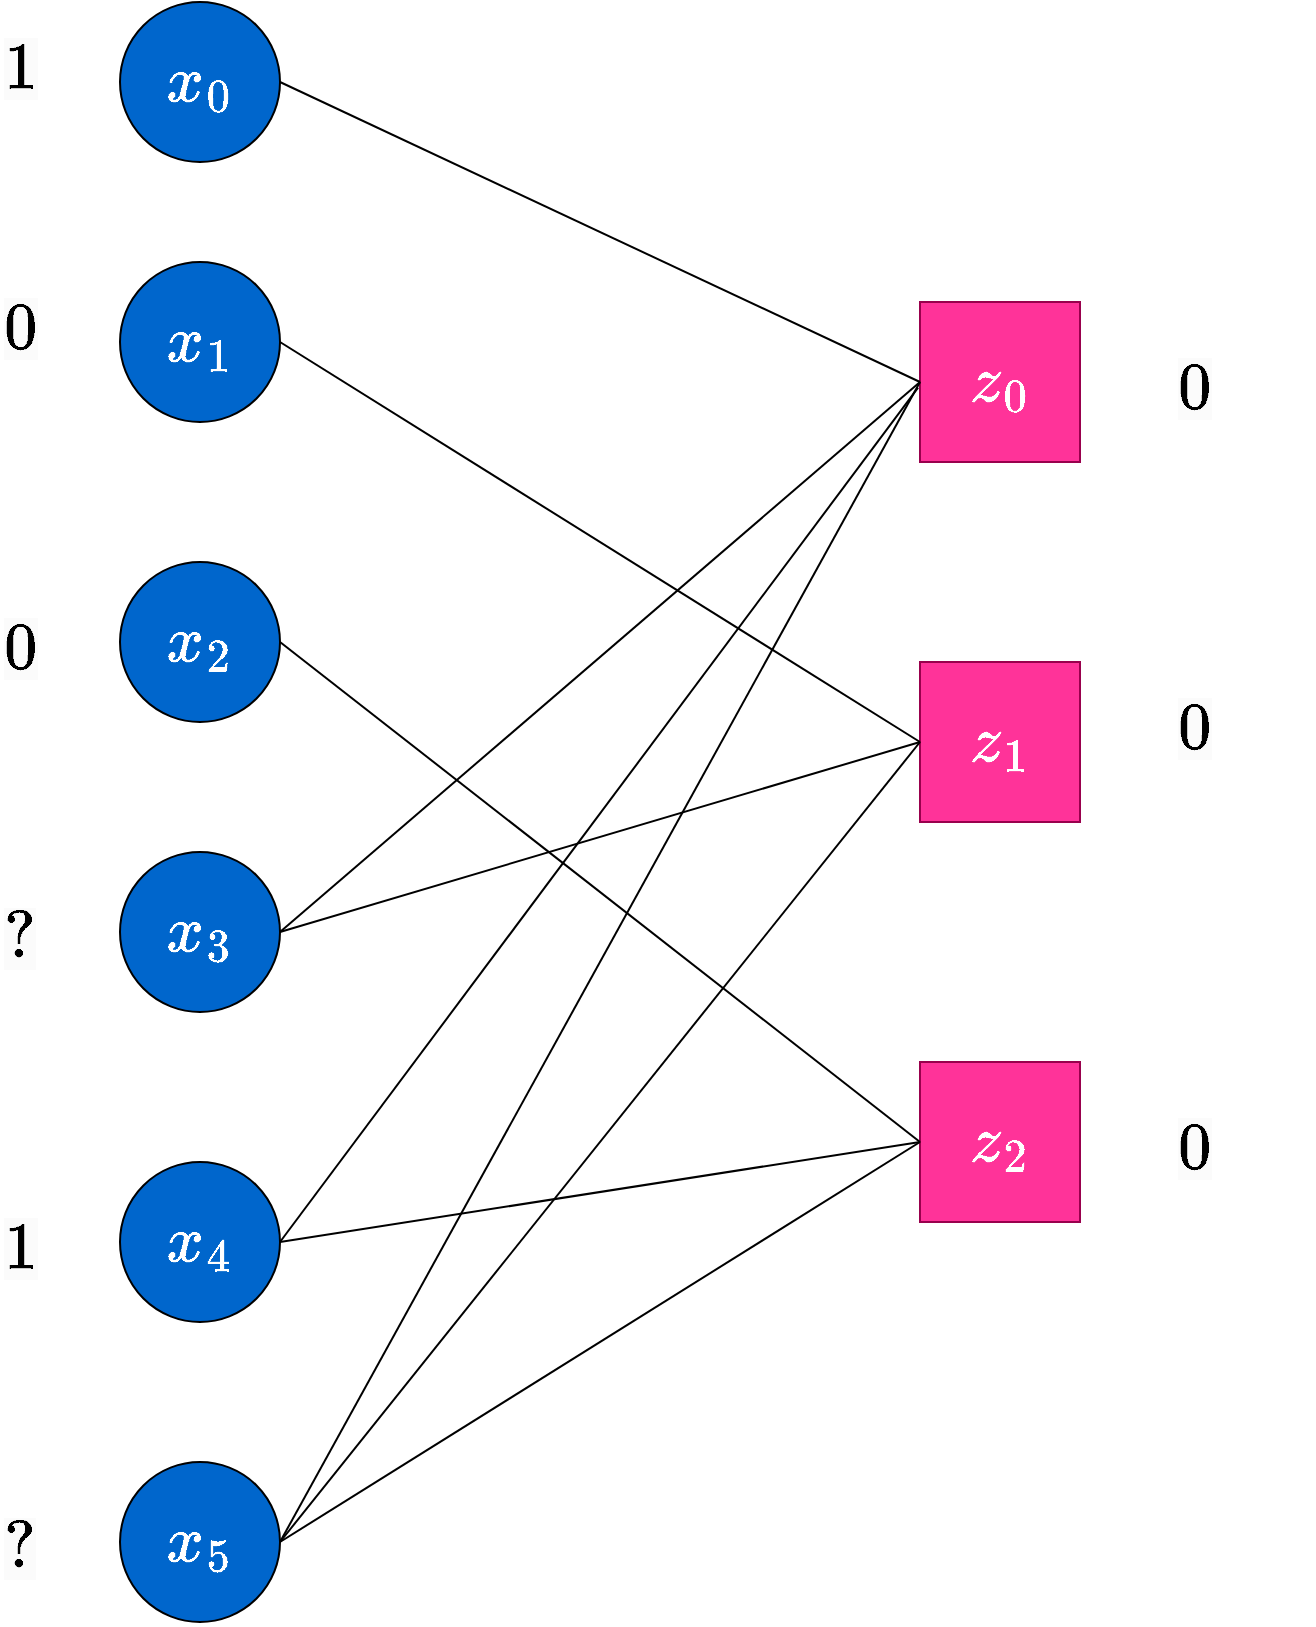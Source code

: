 <mxfile version="26.0.10">
  <diagram name="Page-1" id="xY8BbDD6V1Xm8JZrcFOM">
    <mxGraphModel dx="1397" dy="1007" grid="1" gridSize="10" guides="1" tooltips="1" connect="1" arrows="1" fold="1" page="1" pageScale="1" pageWidth="827" pageHeight="1169" math="1" shadow="0">
      <root>
        <mxCell id="0" />
        <mxCell id="1" parent="0" />
        <mxCell id="z2Lx5dUMqIKF2mfZhz_8-2" value="\(x_0\)" style="ellipse;whiteSpace=wrap;html=1;aspect=fixed;fontSize=28;labelBackgroundColor=none;fillColor=#0066CC;fontColor=#FFFFFF;" parent="1" vertex="1">
          <mxGeometry x="173" y="30" width="80" height="80" as="geometry" />
        </mxCell>
        <mxCell id="z2Lx5dUMqIKF2mfZhz_8-3" value="\(x_1\)" style="ellipse;whiteSpace=wrap;html=1;aspect=fixed;fontSize=28;labelBackgroundColor=none;fillColor=#0066CC;fontColor=#FFFFFF;" parent="1" vertex="1">
          <mxGeometry x="173" y="160" width="80" height="80" as="geometry" />
        </mxCell>
        <mxCell id="z2Lx5dUMqIKF2mfZhz_8-8" value="\(z_0\)" style="whiteSpace=wrap;html=1;aspect=fixed;fontSize=28;fontColor=#FFFFFF;strokeColor=#99004D;fillColor=#FF3399;" parent="1" vertex="1">
          <mxGeometry x="573" y="180" width="80" height="80" as="geometry" />
        </mxCell>
        <mxCell id="z2Lx5dUMqIKF2mfZhz_8-11" value="\(x_2\)" style="ellipse;whiteSpace=wrap;html=1;aspect=fixed;fontSize=28;labelBackgroundColor=none;fillColor=#0066CC;fontColor=#FFFFFF;" parent="1" vertex="1">
          <mxGeometry x="173" y="310" width="80" height="80" as="geometry" />
        </mxCell>
        <mxCell id="z2Lx5dUMqIKF2mfZhz_8-12" value="\(x_3\)" style="ellipse;whiteSpace=wrap;html=1;aspect=fixed;fontSize=28;labelBackgroundColor=none;fillColor=#0066CC;fontColor=#FFFFFF;" parent="1" vertex="1">
          <mxGeometry x="173" y="455" width="80" height="80" as="geometry" />
        </mxCell>
        <mxCell id="z2Lx5dUMqIKF2mfZhz_8-13" value="\(x_4\)" style="ellipse;whiteSpace=wrap;html=1;aspect=fixed;fontSize=28;labelBackgroundColor=none;fillColor=#0066CC;fontColor=#FFFFFF;" parent="1" vertex="1">
          <mxGeometry x="173" y="610" width="80" height="80" as="geometry" />
        </mxCell>
        <mxCell id="z2Lx5dUMqIKF2mfZhz_8-14" value="\(x_5\)" style="ellipse;whiteSpace=wrap;html=1;aspect=fixed;fontSize=28;labelBackgroundColor=none;fillColor=#0066CC;fontColor=#FFFFFF;" parent="1" vertex="1">
          <mxGeometry x="173" y="760" width="80" height="80" as="geometry" />
        </mxCell>
        <mxCell id="z2Lx5dUMqIKF2mfZhz_8-15" style="edgeStyle=orthogonalEdgeStyle;rounded=0;orthogonalLoop=1;jettySize=auto;html=1;exitX=0.5;exitY=1;exitDx=0;exitDy=0;fontColor=#FFFFFF;endArrow=none;startFill=0;" parent="1" source="z2Lx5dUMqIKF2mfZhz_8-14" target="z2Lx5dUMqIKF2mfZhz_8-14" edge="1">
          <mxGeometry relative="1" as="geometry" />
        </mxCell>
        <mxCell id="z2Lx5dUMqIKF2mfZhz_8-17" value="\(z_1\)" style="whiteSpace=wrap;html=1;aspect=fixed;fontSize=28;fontColor=#FFFFFF;strokeColor=#99004D;fillColor=#FF3399;" parent="1" vertex="1">
          <mxGeometry x="573" y="360" width="80" height="80" as="geometry" />
        </mxCell>
        <mxCell id="z2Lx5dUMqIKF2mfZhz_8-18" value="\(z_2\)" style="whiteSpace=wrap;html=1;aspect=fixed;fontSize=28;fontColor=#FFFFFF;strokeColor=#99004D;fillColor=#FF3399;" parent="1" vertex="1">
          <mxGeometry x="573" y="560" width="80" height="80" as="geometry" />
        </mxCell>
        <mxCell id="z2Lx5dUMqIKF2mfZhz_8-20" value="" style="endArrow=none;html=1;rounded=0;exitX=1;exitY=0.5;exitDx=0;exitDy=0;entryX=0;entryY=0.5;entryDx=0;entryDy=0;startFill=0;" parent="1" source="z2Lx5dUMqIKF2mfZhz_8-2" target="z2Lx5dUMqIKF2mfZhz_8-8" edge="1">
          <mxGeometry width="50" height="50" relative="1" as="geometry">
            <mxPoint x="273" y="510" as="sourcePoint" />
            <mxPoint x="323" y="460" as="targetPoint" />
          </mxGeometry>
        </mxCell>
        <mxCell id="z2Lx5dUMqIKF2mfZhz_8-21" value="" style="endArrow=none;html=1;rounded=0;exitX=1;exitY=0.5;exitDx=0;exitDy=0;startFill=0;" parent="1" source="z2Lx5dUMqIKF2mfZhz_8-12" edge="1">
          <mxGeometry width="50" height="50" relative="1" as="geometry">
            <mxPoint x="264" y="190" as="sourcePoint" />
            <mxPoint x="573" y="220" as="targetPoint" />
          </mxGeometry>
        </mxCell>
        <mxCell id="z2Lx5dUMqIKF2mfZhz_8-22" value="" style="endArrow=none;html=1;rounded=0;exitX=1;exitY=0.5;exitDx=0;exitDy=0;entryX=-0.012;entryY=0.535;entryDx=0;entryDy=0;entryPerimeter=0;startFill=0;" parent="1" source="z2Lx5dUMqIKF2mfZhz_8-13" target="z2Lx5dUMqIKF2mfZhz_8-8" edge="1">
          <mxGeometry width="50" height="50" relative="1" as="geometry">
            <mxPoint x="263" y="505" as="sourcePoint" />
            <mxPoint x="543" y="350" as="targetPoint" />
          </mxGeometry>
        </mxCell>
        <mxCell id="z2Lx5dUMqIKF2mfZhz_8-23" value="" style="endArrow=none;html=1;rounded=0;entryX=0;entryY=0.5;entryDx=0;entryDy=0;exitX=1;exitY=0.5;exitDx=0;exitDy=0;startFill=0;" parent="1" source="z2Lx5dUMqIKF2mfZhz_8-14" target="z2Lx5dUMqIKF2mfZhz_8-8" edge="1">
          <mxGeometry width="50" height="50" relative="1" as="geometry">
            <mxPoint x="303" y="740" as="sourcePoint" />
            <mxPoint x="603" y="250" as="targetPoint" />
          </mxGeometry>
        </mxCell>
        <mxCell id="z2Lx5dUMqIKF2mfZhz_8-24" value="" style="endArrow=none;html=1;rounded=0;exitX=1;exitY=0.5;exitDx=0;exitDy=0;entryX=0;entryY=0.5;entryDx=0;entryDy=0;startFill=0;" parent="1" source="z2Lx5dUMqIKF2mfZhz_8-3" target="z2Lx5dUMqIKF2mfZhz_8-17" edge="1">
          <mxGeometry width="50" height="50" relative="1" as="geometry">
            <mxPoint x="253" y="200" as="sourcePoint" />
            <mxPoint x="573" y="350" as="targetPoint" />
          </mxGeometry>
        </mxCell>
        <mxCell id="z2Lx5dUMqIKF2mfZhz_8-27" value="" style="endArrow=none;html=1;rounded=0;entryX=0;entryY=0.5;entryDx=0;entryDy=0;exitX=1;exitY=0.5;exitDx=0;exitDy=0;startFill=0;" parent="1" source="z2Lx5dUMqIKF2mfZhz_8-12" target="z2Lx5dUMqIKF2mfZhz_8-17" edge="1">
          <mxGeometry width="50" height="50" relative="1" as="geometry">
            <mxPoint x="283" y="410" as="sourcePoint" />
            <mxPoint x="593" y="240" as="targetPoint" />
          </mxGeometry>
        </mxCell>
        <mxCell id="z2Lx5dUMqIKF2mfZhz_8-28" value="" style="endArrow=none;html=1;rounded=0;exitX=1;exitY=0.5;exitDx=0;exitDy=0;entryX=0;entryY=0.5;entryDx=0;entryDy=0;startFill=0;" parent="1" source="z2Lx5dUMqIKF2mfZhz_8-14" target="z2Lx5dUMqIKF2mfZhz_8-17" edge="1">
          <mxGeometry width="50" height="50" relative="1" as="geometry">
            <mxPoint x="283" y="100" as="sourcePoint" />
            <mxPoint x="603" y="250" as="targetPoint" />
          </mxGeometry>
        </mxCell>
        <mxCell id="z2Lx5dUMqIKF2mfZhz_8-29" value="" style="endArrow=none;html=1;rounded=0;exitX=1;exitY=0.5;exitDx=0;exitDy=0;entryX=0;entryY=0.5;entryDx=0;entryDy=0;startFill=0;" parent="1" source="z2Lx5dUMqIKF2mfZhz_8-11" target="z2Lx5dUMqIKF2mfZhz_8-18" edge="1">
          <mxGeometry width="50" height="50" relative="1" as="geometry">
            <mxPoint x="293" y="110" as="sourcePoint" />
            <mxPoint x="613" y="260" as="targetPoint" />
          </mxGeometry>
        </mxCell>
        <mxCell id="z2Lx5dUMqIKF2mfZhz_8-30" value="" style="endArrow=none;html=1;rounded=0;exitX=1;exitY=0.5;exitDx=0;exitDy=0;startFill=0;" parent="1" source="z2Lx5dUMqIKF2mfZhz_8-13" edge="1">
          <mxGeometry width="50" height="50" relative="1" as="geometry">
            <mxPoint x="263" y="360" as="sourcePoint" />
            <mxPoint x="573" y="600" as="targetPoint" />
          </mxGeometry>
        </mxCell>
        <mxCell id="z2Lx5dUMqIKF2mfZhz_8-31" value="" style="endArrow=none;html=1;rounded=0;entryX=0;entryY=0.5;entryDx=0;entryDy=0;startFill=0;" parent="1" target="z2Lx5dUMqIKF2mfZhz_8-18" edge="1">
          <mxGeometry width="50" height="50" relative="1" as="geometry">
            <mxPoint x="253" y="800" as="sourcePoint" />
            <mxPoint x="593" y="620" as="targetPoint" />
          </mxGeometry>
        </mxCell>
        <mxCell id="z2Lx5dUMqIKF2mfZhz_8-32" value="&lt;span style=&quot;color: rgb(0, 0, 0); font-family: Helvetica; font-size: 28px; font-style: normal; font-variant-ligatures: normal; font-variant-caps: normal; font-weight: 400; letter-spacing: normal; orphans: 2; text-align: center; text-indent: 0px; text-transform: none; widows: 2; word-spacing: 0px; -webkit-text-stroke-width: 0px; white-space: normal; background-color: rgb(251, 251, 251); text-decoration-thickness: initial; text-decoration-style: initial; text-decoration-color: initial; display: inline !important; float: none;&quot;&gt;\(1\)&lt;/span&gt;" style="text;whiteSpace=wrap;html=1;" parent="1" vertex="1">
          <mxGeometry x="113" y="40" width="60" height="60" as="geometry" />
        </mxCell>
        <mxCell id="z2Lx5dUMqIKF2mfZhz_8-33" value="&lt;span style=&quot;color: rgb(0, 0, 0); font-family: Helvetica; font-size: 28px; font-style: normal; font-variant-ligatures: normal; font-variant-caps: normal; font-weight: 400; letter-spacing: normal; orphans: 2; text-align: center; text-indent: 0px; text-transform: none; widows: 2; word-spacing: 0px; -webkit-text-stroke-width: 0px; white-space: normal; background-color: rgb(251, 251, 251); text-decoration-thickness: initial; text-decoration-style: initial; text-decoration-color: initial; display: inline !important; float: none;&quot;&gt;\(0\)&lt;/span&gt;" style="text;whiteSpace=wrap;html=1;" parent="1" vertex="1">
          <mxGeometry x="113" y="170" width="60" height="60" as="geometry" />
        </mxCell>
        <mxCell id="z2Lx5dUMqIKF2mfZhz_8-34" value="&lt;span style=&quot;color: rgb(0, 0, 0); font-family: Helvetica; font-size: 28px; font-style: normal; font-variant-ligatures: normal; font-variant-caps: normal; font-weight: 400; letter-spacing: normal; orphans: 2; text-align: center; text-indent: 0px; text-transform: none; widows: 2; word-spacing: 0px; -webkit-text-stroke-width: 0px; white-space: normal; background-color: rgb(251, 251, 251); text-decoration-thickness: initial; text-decoration-style: initial; text-decoration-color: initial; display: inline !important; float: none;&quot;&gt;\(0\)&lt;/span&gt;" style="text;whiteSpace=wrap;html=1;" parent="1" vertex="1">
          <mxGeometry x="113" y="330" width="60" height="60" as="geometry" />
        </mxCell>
        <mxCell id="z2Lx5dUMqIKF2mfZhz_8-35" value="&lt;span style=&quot;color: rgb(0, 0, 0); font-family: Helvetica; font-size: 28px; font-style: normal; font-variant-ligatures: normal; font-variant-caps: normal; font-weight: 400; letter-spacing: normal; orphans: 2; text-align: center; text-indent: 0px; text-transform: none; widows: 2; word-spacing: 0px; -webkit-text-stroke-width: 0px; white-space: normal; background-color: rgb(251, 251, 251); text-decoration-thickness: initial; text-decoration-style: initial; text-decoration-color: initial; display: inline !important; float: none;&quot;&gt;\(?\)&lt;/span&gt;" style="text;whiteSpace=wrap;html=1;" parent="1" vertex="1">
          <mxGeometry x="113" y="475" width="60" height="60" as="geometry" />
        </mxCell>
        <mxCell id="z2Lx5dUMqIKF2mfZhz_8-36" value="&lt;span style=&quot;color: rgb(0, 0, 0); font-family: Helvetica; font-size: 28px; font-style: normal; font-variant-ligatures: normal; font-variant-caps: normal; font-weight: 400; letter-spacing: normal; orphans: 2; text-align: center; text-indent: 0px; text-transform: none; widows: 2; word-spacing: 0px; -webkit-text-stroke-width: 0px; white-space: normal; background-color: rgb(251, 251, 251); text-decoration-thickness: initial; text-decoration-style: initial; text-decoration-color: initial; display: inline !important; float: none;&quot;&gt;\(1\)&lt;/span&gt;" style="text;whiteSpace=wrap;html=1;" parent="1" vertex="1">
          <mxGeometry x="113" y="630" width="60" height="60" as="geometry" />
        </mxCell>
        <mxCell id="z2Lx5dUMqIKF2mfZhz_8-37" value="&lt;span style=&quot;color: rgb(0, 0, 0); font-family: Helvetica; font-size: 28px; font-style: normal; font-variant-ligatures: normal; font-variant-caps: normal; font-weight: 400; letter-spacing: normal; orphans: 2; text-align: center; text-indent: 0px; text-transform: none; widows: 2; word-spacing: 0px; -webkit-text-stroke-width: 0px; white-space: normal; background-color: rgb(251, 251, 251); text-decoration-thickness: initial; text-decoration-style: initial; text-decoration-color: initial; display: inline !important; float: none;&quot;&gt;\(?\)&lt;/span&gt;" style="text;whiteSpace=wrap;html=1;" parent="1" vertex="1">
          <mxGeometry x="113" y="780" width="60" height="60" as="geometry" />
        </mxCell>
        <mxCell id="eWXnosKMueIWFYS_WKOG-1" value="&lt;span style=&quot;color: rgb(0, 0, 0); font-family: Helvetica; font-size: 28px; font-style: normal; font-variant-ligatures: normal; font-variant-caps: normal; font-weight: 400; letter-spacing: normal; orphans: 2; text-align: center; text-indent: 0px; text-transform: none; widows: 2; word-spacing: 0px; -webkit-text-stroke-width: 0px; white-space: normal; background-color: rgb(251, 251, 251); text-decoration-thickness: initial; text-decoration-style: initial; text-decoration-color: initial; display: inline !important; float: none;&quot;&gt;\(0\)&lt;/span&gt;" style="text;whiteSpace=wrap;html=1;" vertex="1" parent="1">
          <mxGeometry x="700" y="200" width="60" height="60" as="geometry" />
        </mxCell>
        <mxCell id="eWXnosKMueIWFYS_WKOG-2" value="&lt;span style=&quot;color: rgb(0, 0, 0); font-family: Helvetica; font-size: 28px; font-style: normal; font-variant-ligatures: normal; font-variant-caps: normal; font-weight: 400; letter-spacing: normal; orphans: 2; text-align: center; text-indent: 0px; text-transform: none; widows: 2; word-spacing: 0px; -webkit-text-stroke-width: 0px; white-space: normal; background-color: rgb(251, 251, 251); text-decoration-thickness: initial; text-decoration-style: initial; text-decoration-color: initial; display: inline !important; float: none;&quot;&gt;\(0\)&lt;/span&gt;" style="text;whiteSpace=wrap;html=1;" vertex="1" parent="1">
          <mxGeometry x="700" y="370" width="60" height="60" as="geometry" />
        </mxCell>
        <mxCell id="eWXnosKMueIWFYS_WKOG-3" value="&lt;span style=&quot;color: rgb(0, 0, 0); font-family: Helvetica; font-size: 28px; font-style: normal; font-variant-ligatures: normal; font-variant-caps: normal; font-weight: 400; letter-spacing: normal; orphans: 2; text-align: center; text-indent: 0px; text-transform: none; widows: 2; word-spacing: 0px; -webkit-text-stroke-width: 0px; white-space: normal; background-color: rgb(251, 251, 251); text-decoration-thickness: initial; text-decoration-style: initial; text-decoration-color: initial; display: inline !important; float: none;&quot;&gt;\(0\)&lt;/span&gt;" style="text;whiteSpace=wrap;html=1;" vertex="1" parent="1">
          <mxGeometry x="700" y="580" width="70" height="60" as="geometry" />
        </mxCell>
      </root>
    </mxGraphModel>
  </diagram>
</mxfile>
